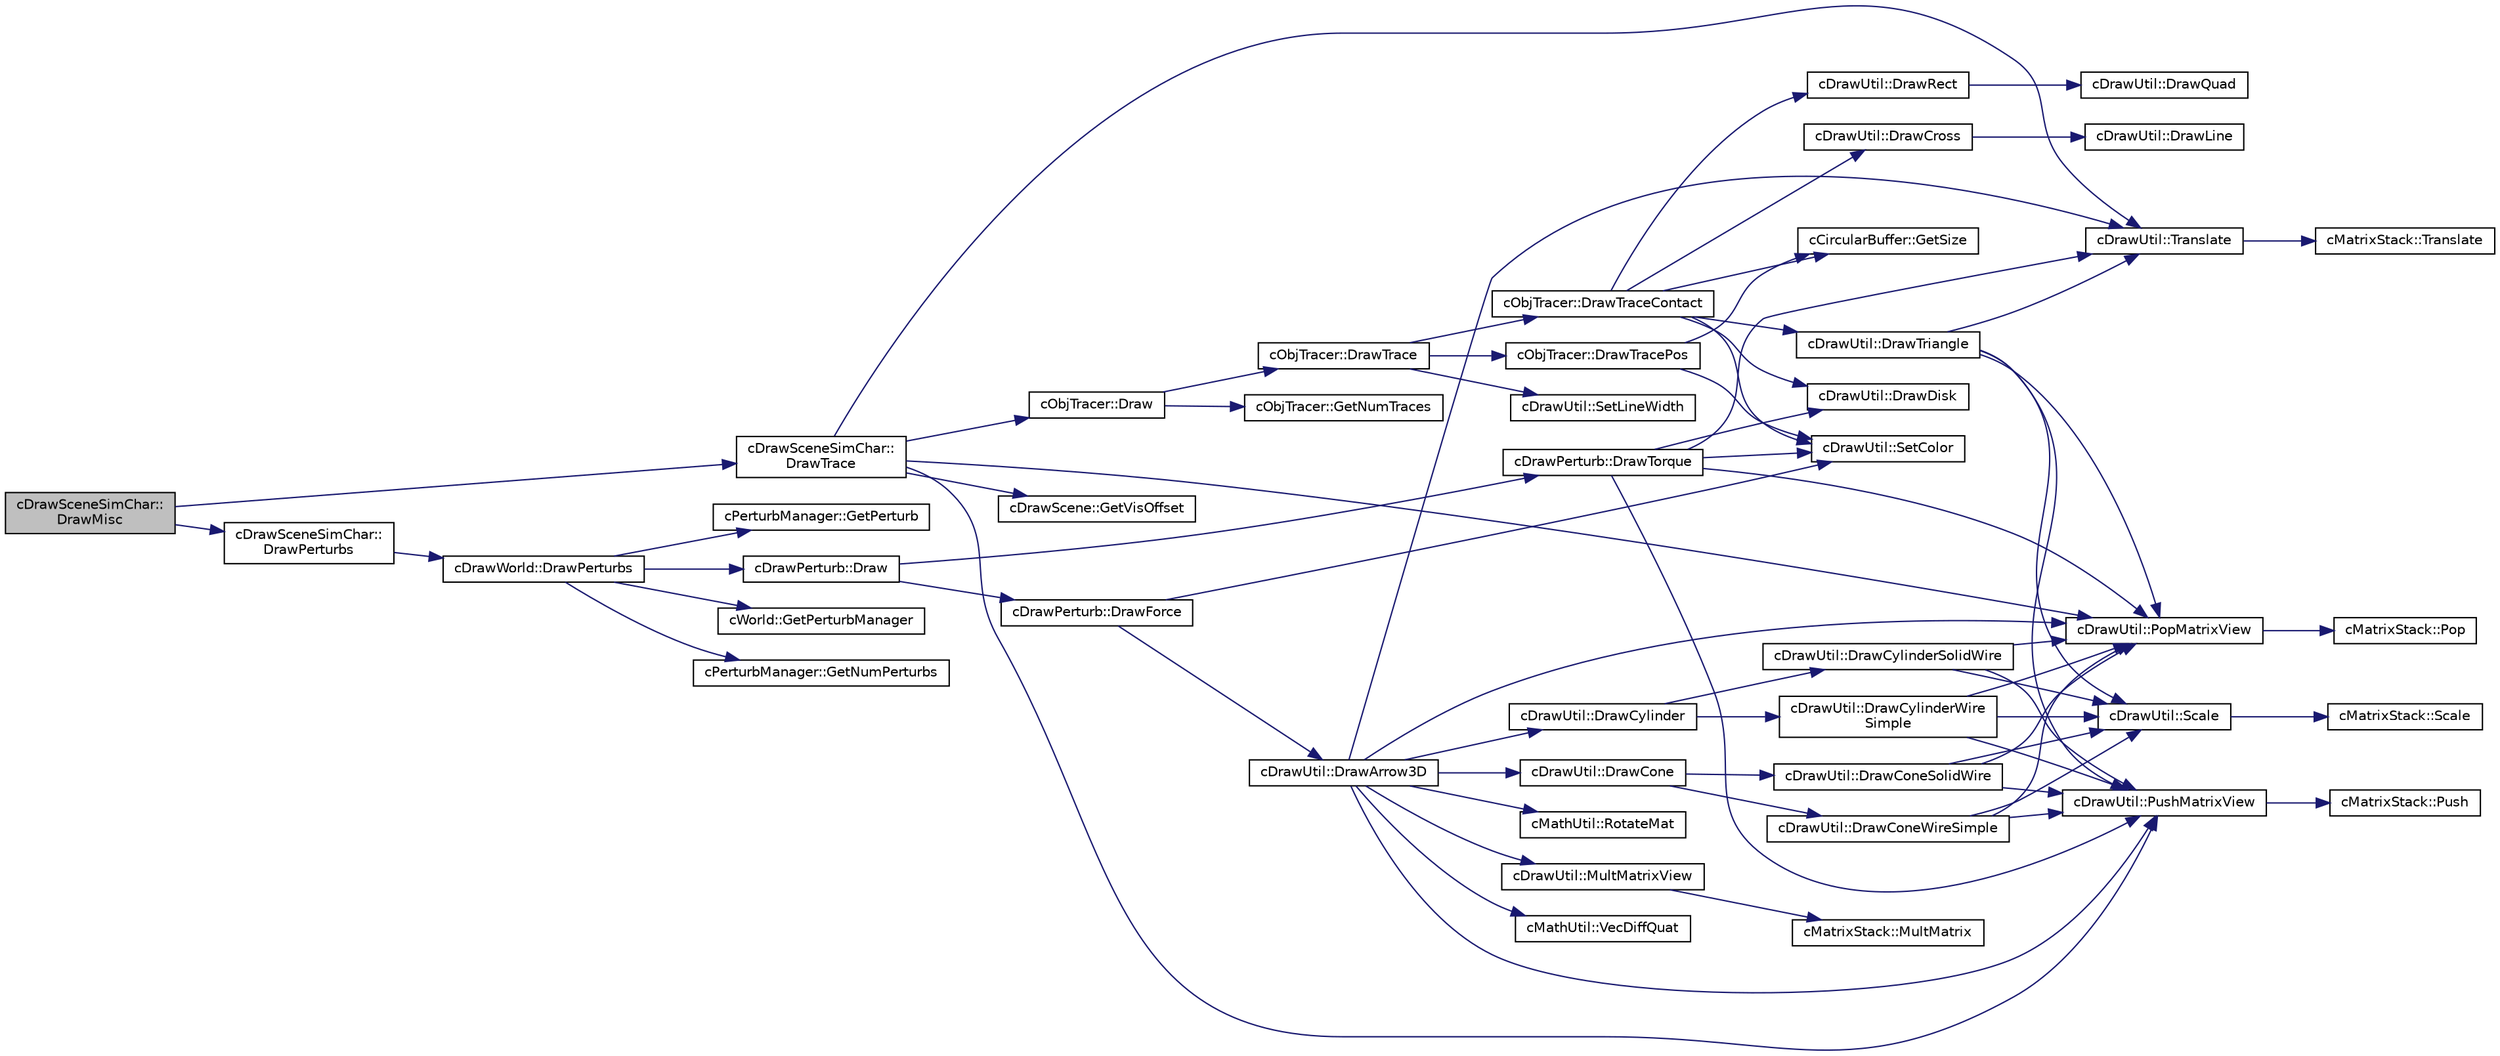 digraph "cDrawSceneSimChar::DrawMisc"
{
 // LATEX_PDF_SIZE
  edge [fontname="Helvetica",fontsize="10",labelfontname="Helvetica",labelfontsize="10"];
  node [fontname="Helvetica",fontsize="10",shape=record];
  rankdir="LR";
  Node1 [label="cDrawSceneSimChar::\lDrawMisc",height=0.2,width=0.4,color="black", fillcolor="grey75", style="filled", fontcolor="black",tooltip=" "];
  Node1 -> Node2 [color="midnightblue",fontsize="10",style="solid",fontname="Helvetica"];
  Node2 [label="cDrawSceneSimChar::\lDrawPerturbs",height=0.2,width=0.4,color="black", fillcolor="white", style="filled",URL="$classc_draw_scene_sim_char.html#a88d38ea67a57370bf76ef1e2bcb0fea3",tooltip=" "];
  Node2 -> Node3 [color="midnightblue",fontsize="10",style="solid",fontname="Helvetica"];
  Node3 [label="cDrawWorld::DrawPerturbs",height=0.2,width=0.4,color="black", fillcolor="white", style="filled",URL="$classc_draw_world.html#aa75868eb35c1eaac5fb60ff052820fe3",tooltip=" "];
  Node3 -> Node4 [color="midnightblue",fontsize="10",style="solid",fontname="Helvetica"];
  Node4 [label="cDrawPerturb::Draw",height=0.2,width=0.4,color="black", fillcolor="white", style="filled",URL="$classc_draw_perturb.html#afe630dd735e398ab4b2557fadffa37c7",tooltip=" "];
  Node4 -> Node5 [color="midnightblue",fontsize="10",style="solid",fontname="Helvetica"];
  Node5 [label="cDrawPerturb::DrawForce",height=0.2,width=0.4,color="black", fillcolor="white", style="filled",URL="$classc_draw_perturb.html#a81f2d724a5a7129987eb7a1e230033b8",tooltip=" "];
  Node5 -> Node6 [color="midnightblue",fontsize="10",style="solid",fontname="Helvetica"];
  Node6 [label="cDrawUtil::DrawArrow3D",height=0.2,width=0.4,color="black", fillcolor="white", style="filled",URL="$classc_draw_util.html#a89dd77a06bb4499170532721a232caf3",tooltip=" "];
  Node6 -> Node7 [color="midnightblue",fontsize="10",style="solid",fontname="Helvetica"];
  Node7 [label="cDrawUtil::DrawCone",height=0.2,width=0.4,color="black", fillcolor="white", style="filled",URL="$classc_draw_util.html#a3092717fbf1294d91622c56fd1f4200f",tooltip=" "];
  Node7 -> Node8 [color="midnightblue",fontsize="10",style="solid",fontname="Helvetica"];
  Node8 [label="cDrawUtil::DrawConeSolidWire",height=0.2,width=0.4,color="black", fillcolor="white", style="filled",URL="$classc_draw_util.html#a1d4b21b7ff68f3c815ea07659633eb60",tooltip=" "];
  Node8 -> Node9 [color="midnightblue",fontsize="10",style="solid",fontname="Helvetica"];
  Node9 [label="cDrawUtil::PopMatrixView",height=0.2,width=0.4,color="black", fillcolor="white", style="filled",URL="$classc_draw_util.html#a8bec79da8550795d4b4966a94af7cf51",tooltip=" "];
  Node9 -> Node10 [color="midnightblue",fontsize="10",style="solid",fontname="Helvetica"];
  Node10 [label="cMatrixStack::Pop",height=0.2,width=0.4,color="black", fillcolor="white", style="filled",URL="$classc_matrix_stack.html#a6be215a8d6dc7f91c8e9577a8b550bfc",tooltip=" "];
  Node8 -> Node11 [color="midnightblue",fontsize="10",style="solid",fontname="Helvetica"];
  Node11 [label="cDrawUtil::PushMatrixView",height=0.2,width=0.4,color="black", fillcolor="white", style="filled",URL="$classc_draw_util.html#a166a3c9df5df3cb262d090cb2aaba33b",tooltip=" "];
  Node11 -> Node12 [color="midnightblue",fontsize="10",style="solid",fontname="Helvetica"];
  Node12 [label="cMatrixStack::Push",height=0.2,width=0.4,color="black", fillcolor="white", style="filled",URL="$classc_matrix_stack.html#aac0bfd176fd31cabb3e74a0a12b5a5d9",tooltip=" "];
  Node8 -> Node13 [color="midnightblue",fontsize="10",style="solid",fontname="Helvetica"];
  Node13 [label="cDrawUtil::Scale",height=0.2,width=0.4,color="black", fillcolor="white", style="filled",URL="$classc_draw_util.html#a9bb8552fad17d6bb2b5e6bb523859a61",tooltip=" "];
  Node13 -> Node14 [color="midnightblue",fontsize="10",style="solid",fontname="Helvetica"];
  Node14 [label="cMatrixStack::Scale",height=0.2,width=0.4,color="black", fillcolor="white", style="filled",URL="$classc_matrix_stack.html#a5ec94676f022413d2acdc471dd112614",tooltip=" "];
  Node7 -> Node15 [color="midnightblue",fontsize="10",style="solid",fontname="Helvetica"];
  Node15 [label="cDrawUtil::DrawConeWireSimple",height=0.2,width=0.4,color="black", fillcolor="white", style="filled",URL="$classc_draw_util.html#a623475b9348ce02b6ca0f801b8ab3611",tooltip=" "];
  Node15 -> Node9 [color="midnightblue",fontsize="10",style="solid",fontname="Helvetica"];
  Node15 -> Node11 [color="midnightblue",fontsize="10",style="solid",fontname="Helvetica"];
  Node15 -> Node13 [color="midnightblue",fontsize="10",style="solid",fontname="Helvetica"];
  Node6 -> Node16 [color="midnightblue",fontsize="10",style="solid",fontname="Helvetica"];
  Node16 [label="cDrawUtil::DrawCylinder",height=0.2,width=0.4,color="black", fillcolor="white", style="filled",URL="$classc_draw_util.html#a1a52979a8d1cdcc91f6ccbc35bb82673",tooltip=" "];
  Node16 -> Node17 [color="midnightblue",fontsize="10",style="solid",fontname="Helvetica"];
  Node17 [label="cDrawUtil::DrawCylinderSolidWire",height=0.2,width=0.4,color="black", fillcolor="white", style="filled",URL="$classc_draw_util.html#a21a2bc0dc6ccdcf964174dee322aa079",tooltip=" "];
  Node17 -> Node9 [color="midnightblue",fontsize="10",style="solid",fontname="Helvetica"];
  Node17 -> Node11 [color="midnightblue",fontsize="10",style="solid",fontname="Helvetica"];
  Node17 -> Node13 [color="midnightblue",fontsize="10",style="solid",fontname="Helvetica"];
  Node16 -> Node18 [color="midnightblue",fontsize="10",style="solid",fontname="Helvetica"];
  Node18 [label="cDrawUtil::DrawCylinderWire\lSimple",height=0.2,width=0.4,color="black", fillcolor="white", style="filled",URL="$classc_draw_util.html#adf01870cb24c7cb319094a0ce2e51674",tooltip=" "];
  Node18 -> Node9 [color="midnightblue",fontsize="10",style="solid",fontname="Helvetica"];
  Node18 -> Node11 [color="midnightblue",fontsize="10",style="solid",fontname="Helvetica"];
  Node18 -> Node13 [color="midnightblue",fontsize="10",style="solid",fontname="Helvetica"];
  Node6 -> Node19 [color="midnightblue",fontsize="10",style="solid",fontname="Helvetica"];
  Node19 [label="cDrawUtil::MultMatrixView",height=0.2,width=0.4,color="black", fillcolor="white", style="filled",URL="$classc_draw_util.html#aa01624e1ccc51c5a2e69fb1ad8cea7f7",tooltip=" "];
  Node19 -> Node20 [color="midnightblue",fontsize="10",style="solid",fontname="Helvetica"];
  Node20 [label="cMatrixStack::MultMatrix",height=0.2,width=0.4,color="black", fillcolor="white", style="filled",URL="$classc_matrix_stack.html#a633ad90c4738625bb37dfcb4f2c9da6f",tooltip=" "];
  Node6 -> Node9 [color="midnightblue",fontsize="10",style="solid",fontname="Helvetica"];
  Node6 -> Node11 [color="midnightblue",fontsize="10",style="solid",fontname="Helvetica"];
  Node6 -> Node21 [color="midnightblue",fontsize="10",style="solid",fontname="Helvetica"];
  Node21 [label="cMathUtil::RotateMat",height=0.2,width=0.4,color="black", fillcolor="white", style="filled",URL="$classc_math_util.html#a551bc548582ac0db39df5a58feca1f0a",tooltip=" "];
  Node6 -> Node22 [color="midnightblue",fontsize="10",style="solid",fontname="Helvetica"];
  Node22 [label="cDrawUtil::Translate",height=0.2,width=0.4,color="black", fillcolor="white", style="filled",URL="$classc_draw_util.html#a1904a7034bb0ec43afdab4642d36e543",tooltip=" "];
  Node22 -> Node23 [color="midnightblue",fontsize="10",style="solid",fontname="Helvetica"];
  Node23 [label="cMatrixStack::Translate",height=0.2,width=0.4,color="black", fillcolor="white", style="filled",URL="$classc_matrix_stack.html#a9ab74621b7112ebf367e7c6feafff233",tooltip=" "];
  Node6 -> Node24 [color="midnightblue",fontsize="10",style="solid",fontname="Helvetica"];
  Node24 [label="cMathUtil::VecDiffQuat",height=0.2,width=0.4,color="black", fillcolor="white", style="filled",URL="$classc_math_util.html#a0a76ea9956d1d8c61bff3e8f15a73150",tooltip=" "];
  Node5 -> Node25 [color="midnightblue",fontsize="10",style="solid",fontname="Helvetica"];
  Node25 [label="cDrawUtil::SetColor",height=0.2,width=0.4,color="black", fillcolor="white", style="filled",URL="$classc_draw_util.html#a4b68878bee6cbfe53db7dc6bb9e16f70",tooltip=" "];
  Node4 -> Node26 [color="midnightblue",fontsize="10",style="solid",fontname="Helvetica"];
  Node26 [label="cDrawPerturb::DrawTorque",height=0.2,width=0.4,color="black", fillcolor="white", style="filled",URL="$classc_draw_perturb.html#a454deadcf6edecbb4d39615edbf4ef79",tooltip=" "];
  Node26 -> Node27 [color="midnightblue",fontsize="10",style="solid",fontname="Helvetica"];
  Node27 [label="cDrawUtil::DrawDisk",height=0.2,width=0.4,color="black", fillcolor="white", style="filled",URL="$classc_draw_util.html#a4c19dc43db6588b74ad3fc61cdfa549f",tooltip=" "];
  Node26 -> Node9 [color="midnightblue",fontsize="10",style="solid",fontname="Helvetica"];
  Node26 -> Node11 [color="midnightblue",fontsize="10",style="solid",fontname="Helvetica"];
  Node26 -> Node25 [color="midnightblue",fontsize="10",style="solid",fontname="Helvetica"];
  Node26 -> Node22 [color="midnightblue",fontsize="10",style="solid",fontname="Helvetica"];
  Node3 -> Node28 [color="midnightblue",fontsize="10",style="solid",fontname="Helvetica"];
  Node28 [label="cPerturbManager::GetNumPerturbs",height=0.2,width=0.4,color="black", fillcolor="white", style="filled",URL="$classc_perturb_manager.html#aab0adb54b617997b1c4be61c5992e6f2",tooltip=" "];
  Node3 -> Node29 [color="midnightblue",fontsize="10",style="solid",fontname="Helvetica"];
  Node29 [label="cPerturbManager::GetPerturb",height=0.2,width=0.4,color="black", fillcolor="white", style="filled",URL="$classc_perturb_manager.html#a7d5a51cdac9a83ce278dd05b4d967908",tooltip=" "];
  Node3 -> Node30 [color="midnightblue",fontsize="10",style="solid",fontname="Helvetica"];
  Node30 [label="cWorld::GetPerturbManager",height=0.2,width=0.4,color="black", fillcolor="white", style="filled",URL="$classc_world.html#a8d9fff74b0f89e4a65247e68ed3151a2",tooltip=" "];
  Node1 -> Node31 [color="midnightblue",fontsize="10",style="solid",fontname="Helvetica"];
  Node31 [label="cDrawSceneSimChar::\lDrawTrace",height=0.2,width=0.4,color="black", fillcolor="white", style="filled",URL="$classc_draw_scene_sim_char.html#ac99b14c759dbda2fee5dae2a045dad06",tooltip=" "];
  Node31 -> Node32 [color="midnightblue",fontsize="10",style="solid",fontname="Helvetica"];
  Node32 [label="cObjTracer::Draw",height=0.2,width=0.4,color="black", fillcolor="white", style="filled",URL="$classc_obj_tracer.html#a43763760c45e5de00589acd64e93cdf4",tooltip=" "];
  Node32 -> Node33 [color="midnightblue",fontsize="10",style="solid",fontname="Helvetica"];
  Node33 [label="cObjTracer::DrawTrace",height=0.2,width=0.4,color="black", fillcolor="white", style="filled",URL="$classc_obj_tracer.html#a6735ff2593b2482ce1c83f0f448d3f38",tooltip=" "];
  Node33 -> Node34 [color="midnightblue",fontsize="10",style="solid",fontname="Helvetica"];
  Node34 [label="cObjTracer::DrawTraceContact",height=0.2,width=0.4,color="black", fillcolor="white", style="filled",URL="$classc_obj_tracer.html#a781e2dbbc988811ca482f88b47a14567",tooltip=" "];
  Node34 -> Node35 [color="midnightblue",fontsize="10",style="solid",fontname="Helvetica"];
  Node35 [label="cDrawUtil::DrawCross",height=0.2,width=0.4,color="black", fillcolor="white", style="filled",URL="$classc_draw_util.html#afb563591fcc28894e480ba68f818a7ff",tooltip=" "];
  Node35 -> Node36 [color="midnightblue",fontsize="10",style="solid",fontname="Helvetica"];
  Node36 [label="cDrawUtil::DrawLine",height=0.2,width=0.4,color="black", fillcolor="white", style="filled",URL="$classc_draw_util.html#a3e0e6d5260b7fb9aa090d673bc2d1f0c",tooltip=" "];
  Node34 -> Node27 [color="midnightblue",fontsize="10",style="solid",fontname="Helvetica"];
  Node34 -> Node37 [color="midnightblue",fontsize="10",style="solid",fontname="Helvetica"];
  Node37 [label="cDrawUtil::DrawRect",height=0.2,width=0.4,color="black", fillcolor="white", style="filled",URL="$classc_draw_util.html#a67c1005f7bd6edeee048fddbbe85307b",tooltip=" "];
  Node37 -> Node38 [color="midnightblue",fontsize="10",style="solid",fontname="Helvetica"];
  Node38 [label="cDrawUtil::DrawQuad",height=0.2,width=0.4,color="black", fillcolor="white", style="filled",URL="$classc_draw_util.html#a587df84fa22af009a224a64afc79fc93",tooltip=" "];
  Node34 -> Node39 [color="midnightblue",fontsize="10",style="solid",fontname="Helvetica"];
  Node39 [label="cDrawUtil::DrawTriangle",height=0.2,width=0.4,color="black", fillcolor="white", style="filled",URL="$classc_draw_util.html#ab0359ecdbc690cbe8403c19b5a0f93e9",tooltip=" "];
  Node39 -> Node9 [color="midnightblue",fontsize="10",style="solid",fontname="Helvetica"];
  Node39 -> Node11 [color="midnightblue",fontsize="10",style="solid",fontname="Helvetica"];
  Node39 -> Node13 [color="midnightblue",fontsize="10",style="solid",fontname="Helvetica"];
  Node39 -> Node22 [color="midnightblue",fontsize="10",style="solid",fontname="Helvetica"];
  Node34 -> Node40 [color="midnightblue",fontsize="10",style="solid",fontname="Helvetica"];
  Node40 [label="cCircularBuffer::GetSize",height=0.2,width=0.4,color="black", fillcolor="white", style="filled",URL="$classc_circular_buffer.html#a45f5f77a77dcb1996fbfdbb3c2a4bf69",tooltip=" "];
  Node34 -> Node25 [color="midnightblue",fontsize="10",style="solid",fontname="Helvetica"];
  Node33 -> Node41 [color="midnightblue",fontsize="10",style="solid",fontname="Helvetica"];
  Node41 [label="cObjTracer::DrawTracePos",height=0.2,width=0.4,color="black", fillcolor="white", style="filled",URL="$classc_obj_tracer.html#aa1822612f4e7e0a45e8d43e947eb01c4",tooltip=" "];
  Node41 -> Node40 [color="midnightblue",fontsize="10",style="solid",fontname="Helvetica"];
  Node41 -> Node25 [color="midnightblue",fontsize="10",style="solid",fontname="Helvetica"];
  Node33 -> Node42 [color="midnightblue",fontsize="10",style="solid",fontname="Helvetica"];
  Node42 [label="cDrawUtil::SetLineWidth",height=0.2,width=0.4,color="black", fillcolor="white", style="filled",URL="$classc_draw_util.html#ade38eab887ec0dfe4b8f407474cb79a5",tooltip=" "];
  Node32 -> Node43 [color="midnightblue",fontsize="10",style="solid",fontname="Helvetica"];
  Node43 [label="cObjTracer::GetNumTraces",height=0.2,width=0.4,color="black", fillcolor="white", style="filled",URL="$classc_obj_tracer.html#a1ab0a6d791c2febc89f7cbfa26943b94",tooltip=" "];
  Node31 -> Node44 [color="midnightblue",fontsize="10",style="solid",fontname="Helvetica"];
  Node44 [label="cDrawScene::GetVisOffset",height=0.2,width=0.4,color="black", fillcolor="white", style="filled",URL="$classc_draw_scene.html#aaf338c70f467f81dfffd1313df9d437d",tooltip=" "];
  Node31 -> Node9 [color="midnightblue",fontsize="10",style="solid",fontname="Helvetica"];
  Node31 -> Node11 [color="midnightblue",fontsize="10",style="solid",fontname="Helvetica"];
  Node31 -> Node22 [color="midnightblue",fontsize="10",style="solid",fontname="Helvetica"];
}
